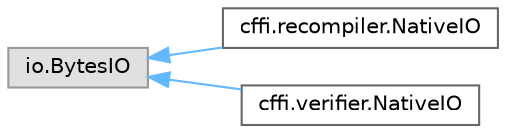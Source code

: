 digraph "Graphical Class Hierarchy"
{
 // LATEX_PDF_SIZE
  bgcolor="transparent";
  edge [fontname=Helvetica,fontsize=10,labelfontname=Helvetica,labelfontsize=10];
  node [fontname=Helvetica,fontsize=10,shape=box,height=0.2,width=0.4];
  rankdir="LR";
  Node0 [id="Node000000",label="io.BytesIO",height=0.2,width=0.4,color="grey60", fillcolor="#E0E0E0", style="filled",tooltip=" "];
  Node0 -> Node1 [id="edge1954_Node000000_Node000001",dir="back",color="steelblue1",style="solid",tooltip=" "];
  Node1 [id="Node000001",label="cffi.recompiler.NativeIO",height=0.2,width=0.4,color="grey40", fillcolor="white", style="filled",URL="$classcffi_1_1recompiler_1_1_native_i_o.html",tooltip=" "];
  Node0 -> Node2 [id="edge1955_Node000000_Node000002",dir="back",color="steelblue1",style="solid",tooltip=" "];
  Node2 [id="Node000002",label="cffi.verifier.NativeIO",height=0.2,width=0.4,color="grey40", fillcolor="white", style="filled",URL="$classcffi_1_1verifier_1_1_native_i_o.html",tooltip=" "];
}
